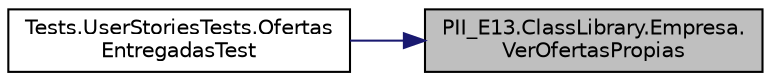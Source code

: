 digraph "PII_E13.ClassLibrary.Empresa.VerOfertasPropias"
{
 // INTERACTIVE_SVG=YES
 // LATEX_PDF_SIZE
  edge [fontname="Helvetica",fontsize="10",labelfontname="Helvetica",labelfontsize="10"];
  node [fontname="Helvetica",fontsize="10",shape=record];
  rankdir="RL";
  Node1 [label="PII_E13.ClassLibrary.Empresa.\lVerOfertasPropias",height=0.2,width=0.4,color="black", fillcolor="grey75", style="filled", fontcolor="black",tooltip="Muestra las ofertas publicadas por la empresa en una lista filtrada por fecha."];
  Node1 -> Node2 [dir="back",color="midnightblue",fontsize="10",style="solid",fontname="Helvetica"];
  Node2 [label="Tests.UserStoriesTests.Ofertas\lEntregadasTest",height=0.2,width=0.4,color="black", fillcolor="white", style="filled",URL="$classTests_1_1UserStoriesTests.html#a6d5016ab90a3f2d7c75bf2441077f539",tooltip="Prueba para la historia de usuario 11: Ofertas entregadas"];
}
